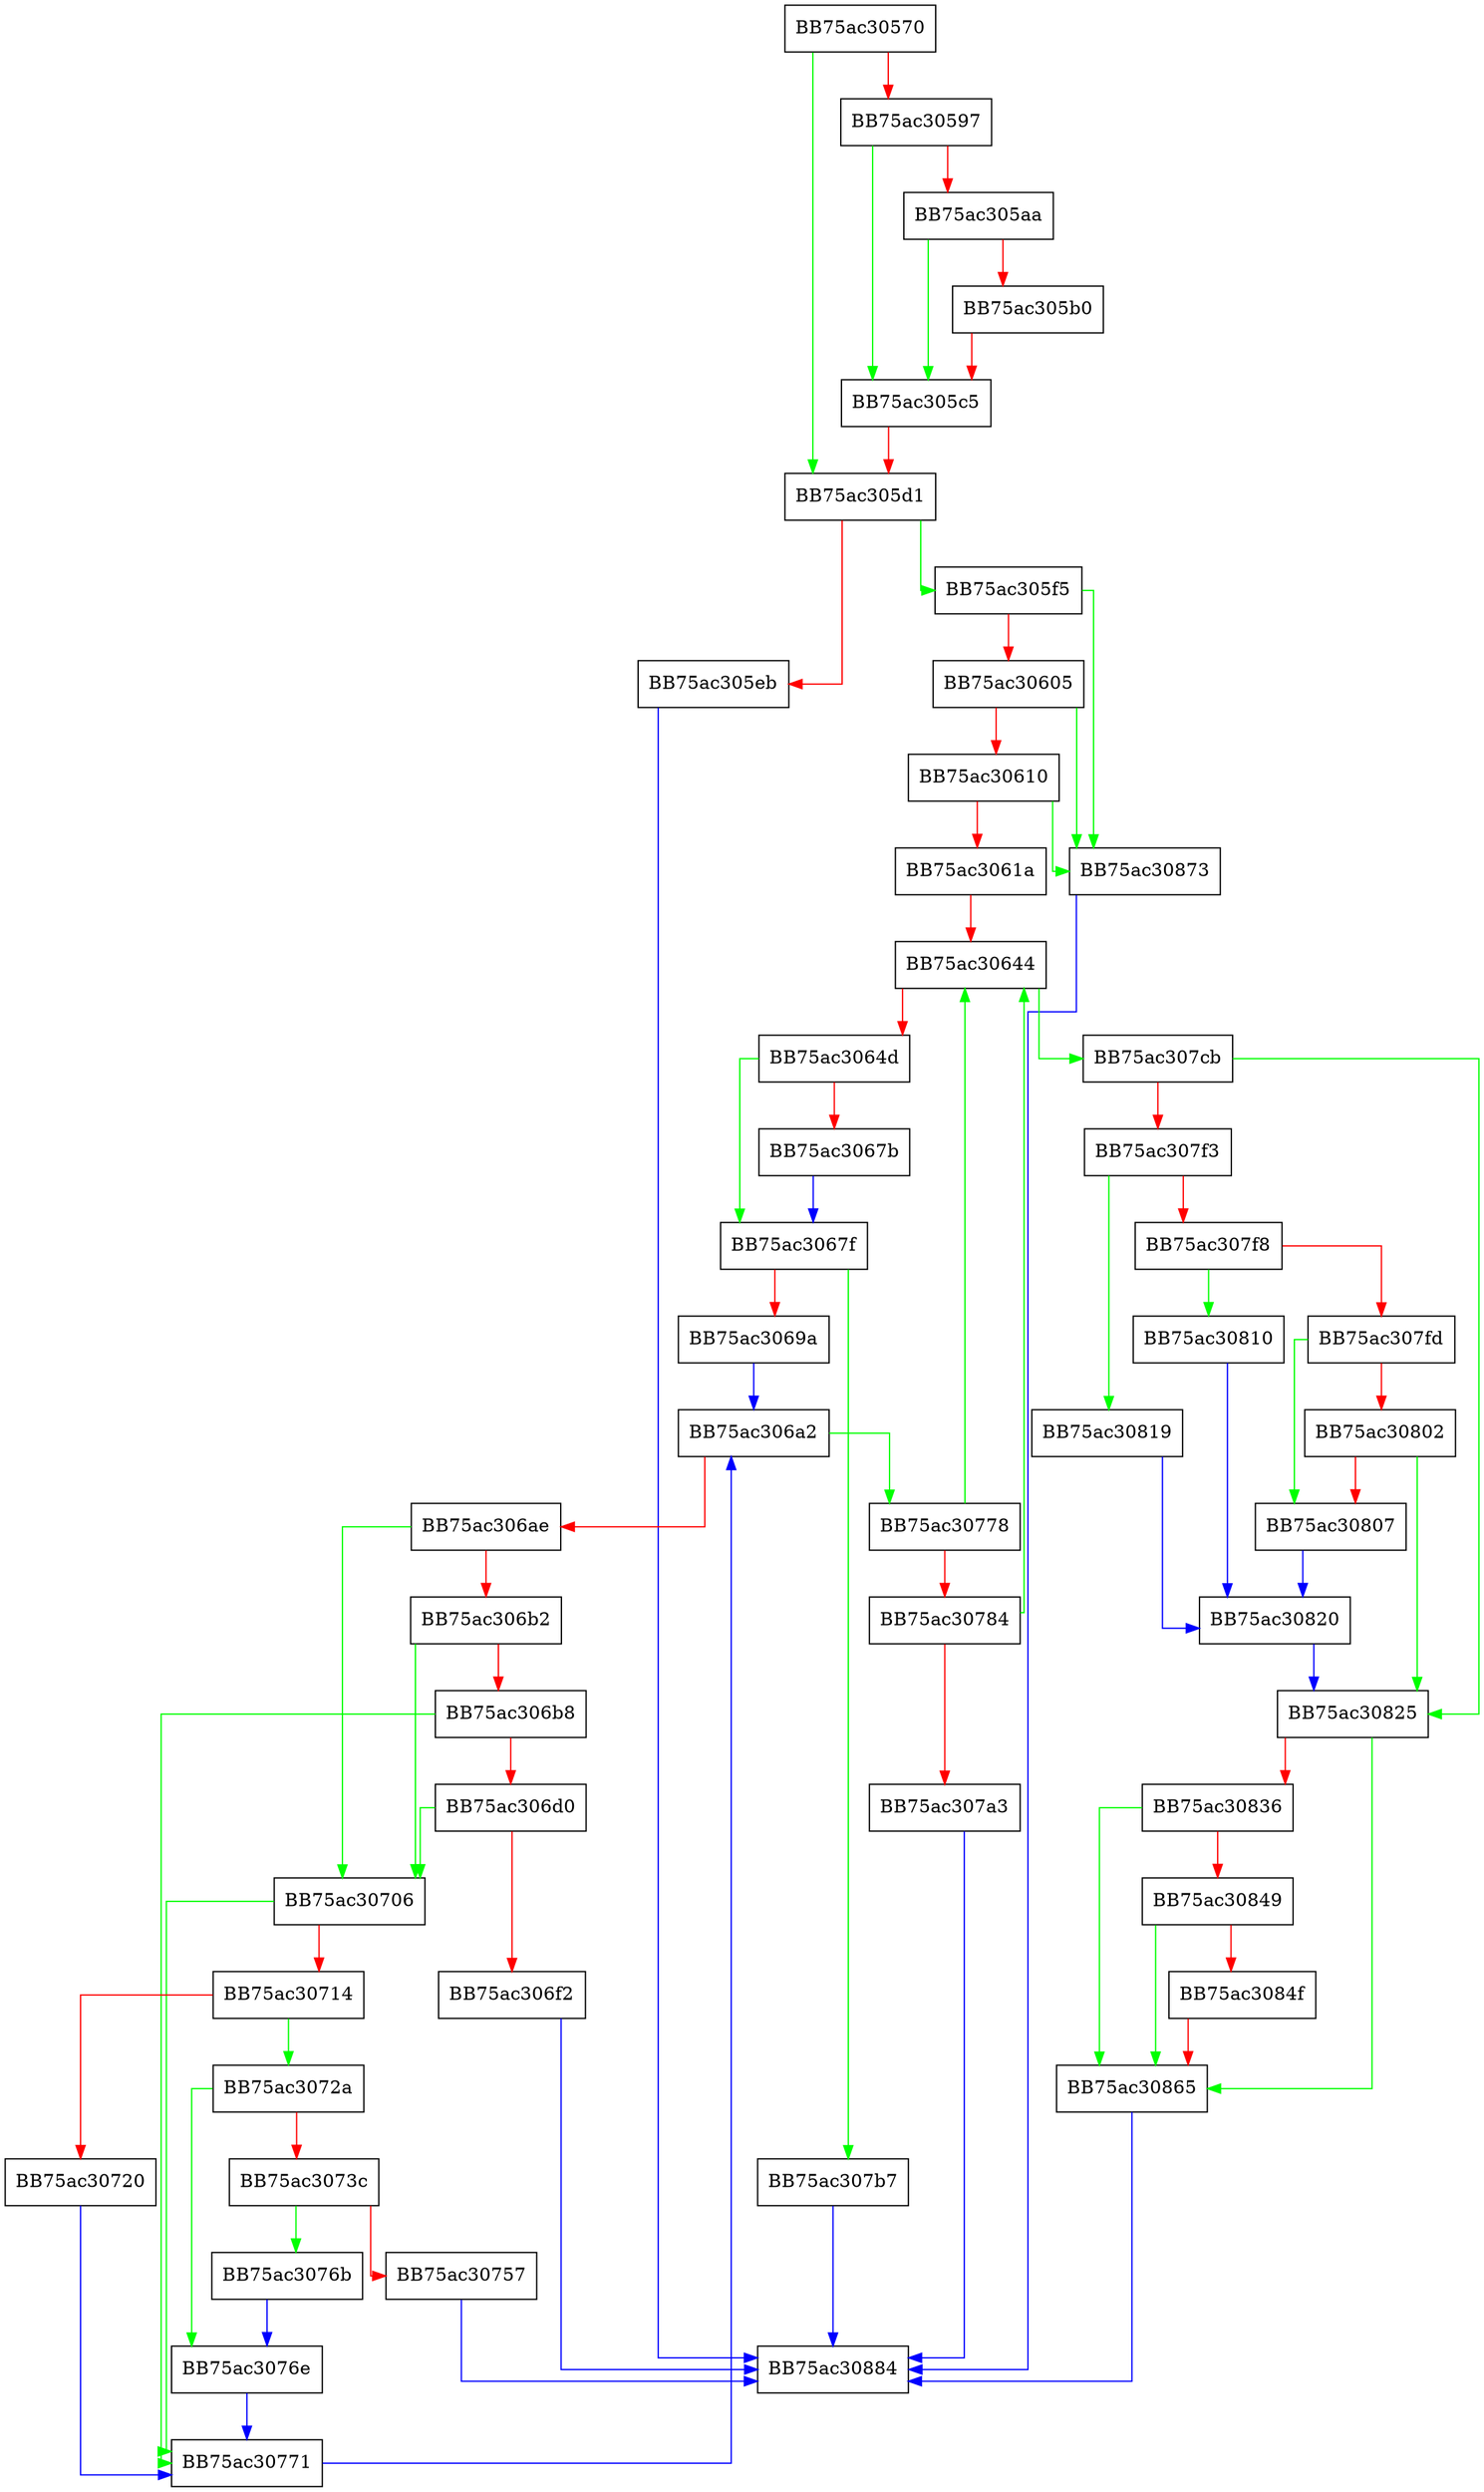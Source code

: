 digraph OpenFile {
  node [shape="box"];
  graph [splines=ortho];
  BB75ac30570 -> BB75ac305d1 [color="green"];
  BB75ac30570 -> BB75ac30597 [color="red"];
  BB75ac30597 -> BB75ac305c5 [color="green"];
  BB75ac30597 -> BB75ac305aa [color="red"];
  BB75ac305aa -> BB75ac305c5 [color="green"];
  BB75ac305aa -> BB75ac305b0 [color="red"];
  BB75ac305b0 -> BB75ac305c5 [color="red"];
  BB75ac305c5 -> BB75ac305d1 [color="red"];
  BB75ac305d1 -> BB75ac305f5 [color="green"];
  BB75ac305d1 -> BB75ac305eb [color="red"];
  BB75ac305eb -> BB75ac30884 [color="blue"];
  BB75ac305f5 -> BB75ac30873 [color="green"];
  BB75ac305f5 -> BB75ac30605 [color="red"];
  BB75ac30605 -> BB75ac30873 [color="green"];
  BB75ac30605 -> BB75ac30610 [color="red"];
  BB75ac30610 -> BB75ac30873 [color="green"];
  BB75ac30610 -> BB75ac3061a [color="red"];
  BB75ac3061a -> BB75ac30644 [color="red"];
  BB75ac30644 -> BB75ac307cb [color="green"];
  BB75ac30644 -> BB75ac3064d [color="red"];
  BB75ac3064d -> BB75ac3067f [color="green"];
  BB75ac3064d -> BB75ac3067b [color="red"];
  BB75ac3067b -> BB75ac3067f [color="blue"];
  BB75ac3067f -> BB75ac307b7 [color="green"];
  BB75ac3067f -> BB75ac3069a [color="red"];
  BB75ac3069a -> BB75ac306a2 [color="blue"];
  BB75ac306a2 -> BB75ac30778 [color="green"];
  BB75ac306a2 -> BB75ac306ae [color="red"];
  BB75ac306ae -> BB75ac30706 [color="green"];
  BB75ac306ae -> BB75ac306b2 [color="red"];
  BB75ac306b2 -> BB75ac30706 [color="green"];
  BB75ac306b2 -> BB75ac306b8 [color="red"];
  BB75ac306b8 -> BB75ac30771 [color="green"];
  BB75ac306b8 -> BB75ac306d0 [color="red"];
  BB75ac306d0 -> BB75ac30706 [color="green"];
  BB75ac306d0 -> BB75ac306f2 [color="red"];
  BB75ac306f2 -> BB75ac30884 [color="blue"];
  BB75ac30706 -> BB75ac30771 [color="green"];
  BB75ac30706 -> BB75ac30714 [color="red"];
  BB75ac30714 -> BB75ac3072a [color="green"];
  BB75ac30714 -> BB75ac30720 [color="red"];
  BB75ac30720 -> BB75ac30771 [color="blue"];
  BB75ac3072a -> BB75ac3076e [color="green"];
  BB75ac3072a -> BB75ac3073c [color="red"];
  BB75ac3073c -> BB75ac3076b [color="green"];
  BB75ac3073c -> BB75ac30757 [color="red"];
  BB75ac30757 -> BB75ac30884 [color="blue"];
  BB75ac3076b -> BB75ac3076e [color="blue"];
  BB75ac3076e -> BB75ac30771 [color="blue"];
  BB75ac30771 -> BB75ac306a2 [color="blue"];
  BB75ac30778 -> BB75ac30644 [color="green"];
  BB75ac30778 -> BB75ac30784 [color="red"];
  BB75ac30784 -> BB75ac30644 [color="green"];
  BB75ac30784 -> BB75ac307a3 [color="red"];
  BB75ac307a3 -> BB75ac30884 [color="blue"];
  BB75ac307b7 -> BB75ac30884 [color="blue"];
  BB75ac307cb -> BB75ac30825 [color="green"];
  BB75ac307cb -> BB75ac307f3 [color="red"];
  BB75ac307f3 -> BB75ac30819 [color="green"];
  BB75ac307f3 -> BB75ac307f8 [color="red"];
  BB75ac307f8 -> BB75ac30810 [color="green"];
  BB75ac307f8 -> BB75ac307fd [color="red"];
  BB75ac307fd -> BB75ac30807 [color="green"];
  BB75ac307fd -> BB75ac30802 [color="red"];
  BB75ac30802 -> BB75ac30825 [color="green"];
  BB75ac30802 -> BB75ac30807 [color="red"];
  BB75ac30807 -> BB75ac30820 [color="blue"];
  BB75ac30810 -> BB75ac30820 [color="blue"];
  BB75ac30819 -> BB75ac30820 [color="blue"];
  BB75ac30820 -> BB75ac30825 [color="blue"];
  BB75ac30825 -> BB75ac30865 [color="green"];
  BB75ac30825 -> BB75ac30836 [color="red"];
  BB75ac30836 -> BB75ac30865 [color="green"];
  BB75ac30836 -> BB75ac30849 [color="red"];
  BB75ac30849 -> BB75ac30865 [color="green"];
  BB75ac30849 -> BB75ac3084f [color="red"];
  BB75ac3084f -> BB75ac30865 [color="red"];
  BB75ac30865 -> BB75ac30884 [color="blue"];
  BB75ac30873 -> BB75ac30884 [color="blue"];
}